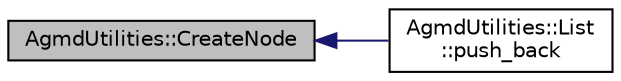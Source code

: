 digraph "AgmdUtilities::CreateNode"
{
  edge [fontname="Helvetica",fontsize="10",labelfontname="Helvetica",labelfontsize="10"];
  node [fontname="Helvetica",fontsize="10",shape=record];
  rankdir="LR";
  Node1 [label="AgmdUtilities::CreateNode",height=0.2,width=0.4,color="black", fillcolor="grey75", style="filled" fontcolor="black"];
  Node1 -> Node2 [dir="back",color="midnightblue",fontsize="10",style="solid",fontname="Helvetica"];
  Node2 [label="AgmdUtilities::List\l::push_back",height=0.2,width=0.4,color="black", fillcolor="white", style="filled",URL="$class_agmd_utilities_1_1_list.html#a053a7f1ad62983074726d6fbc5e96f45"];
}
